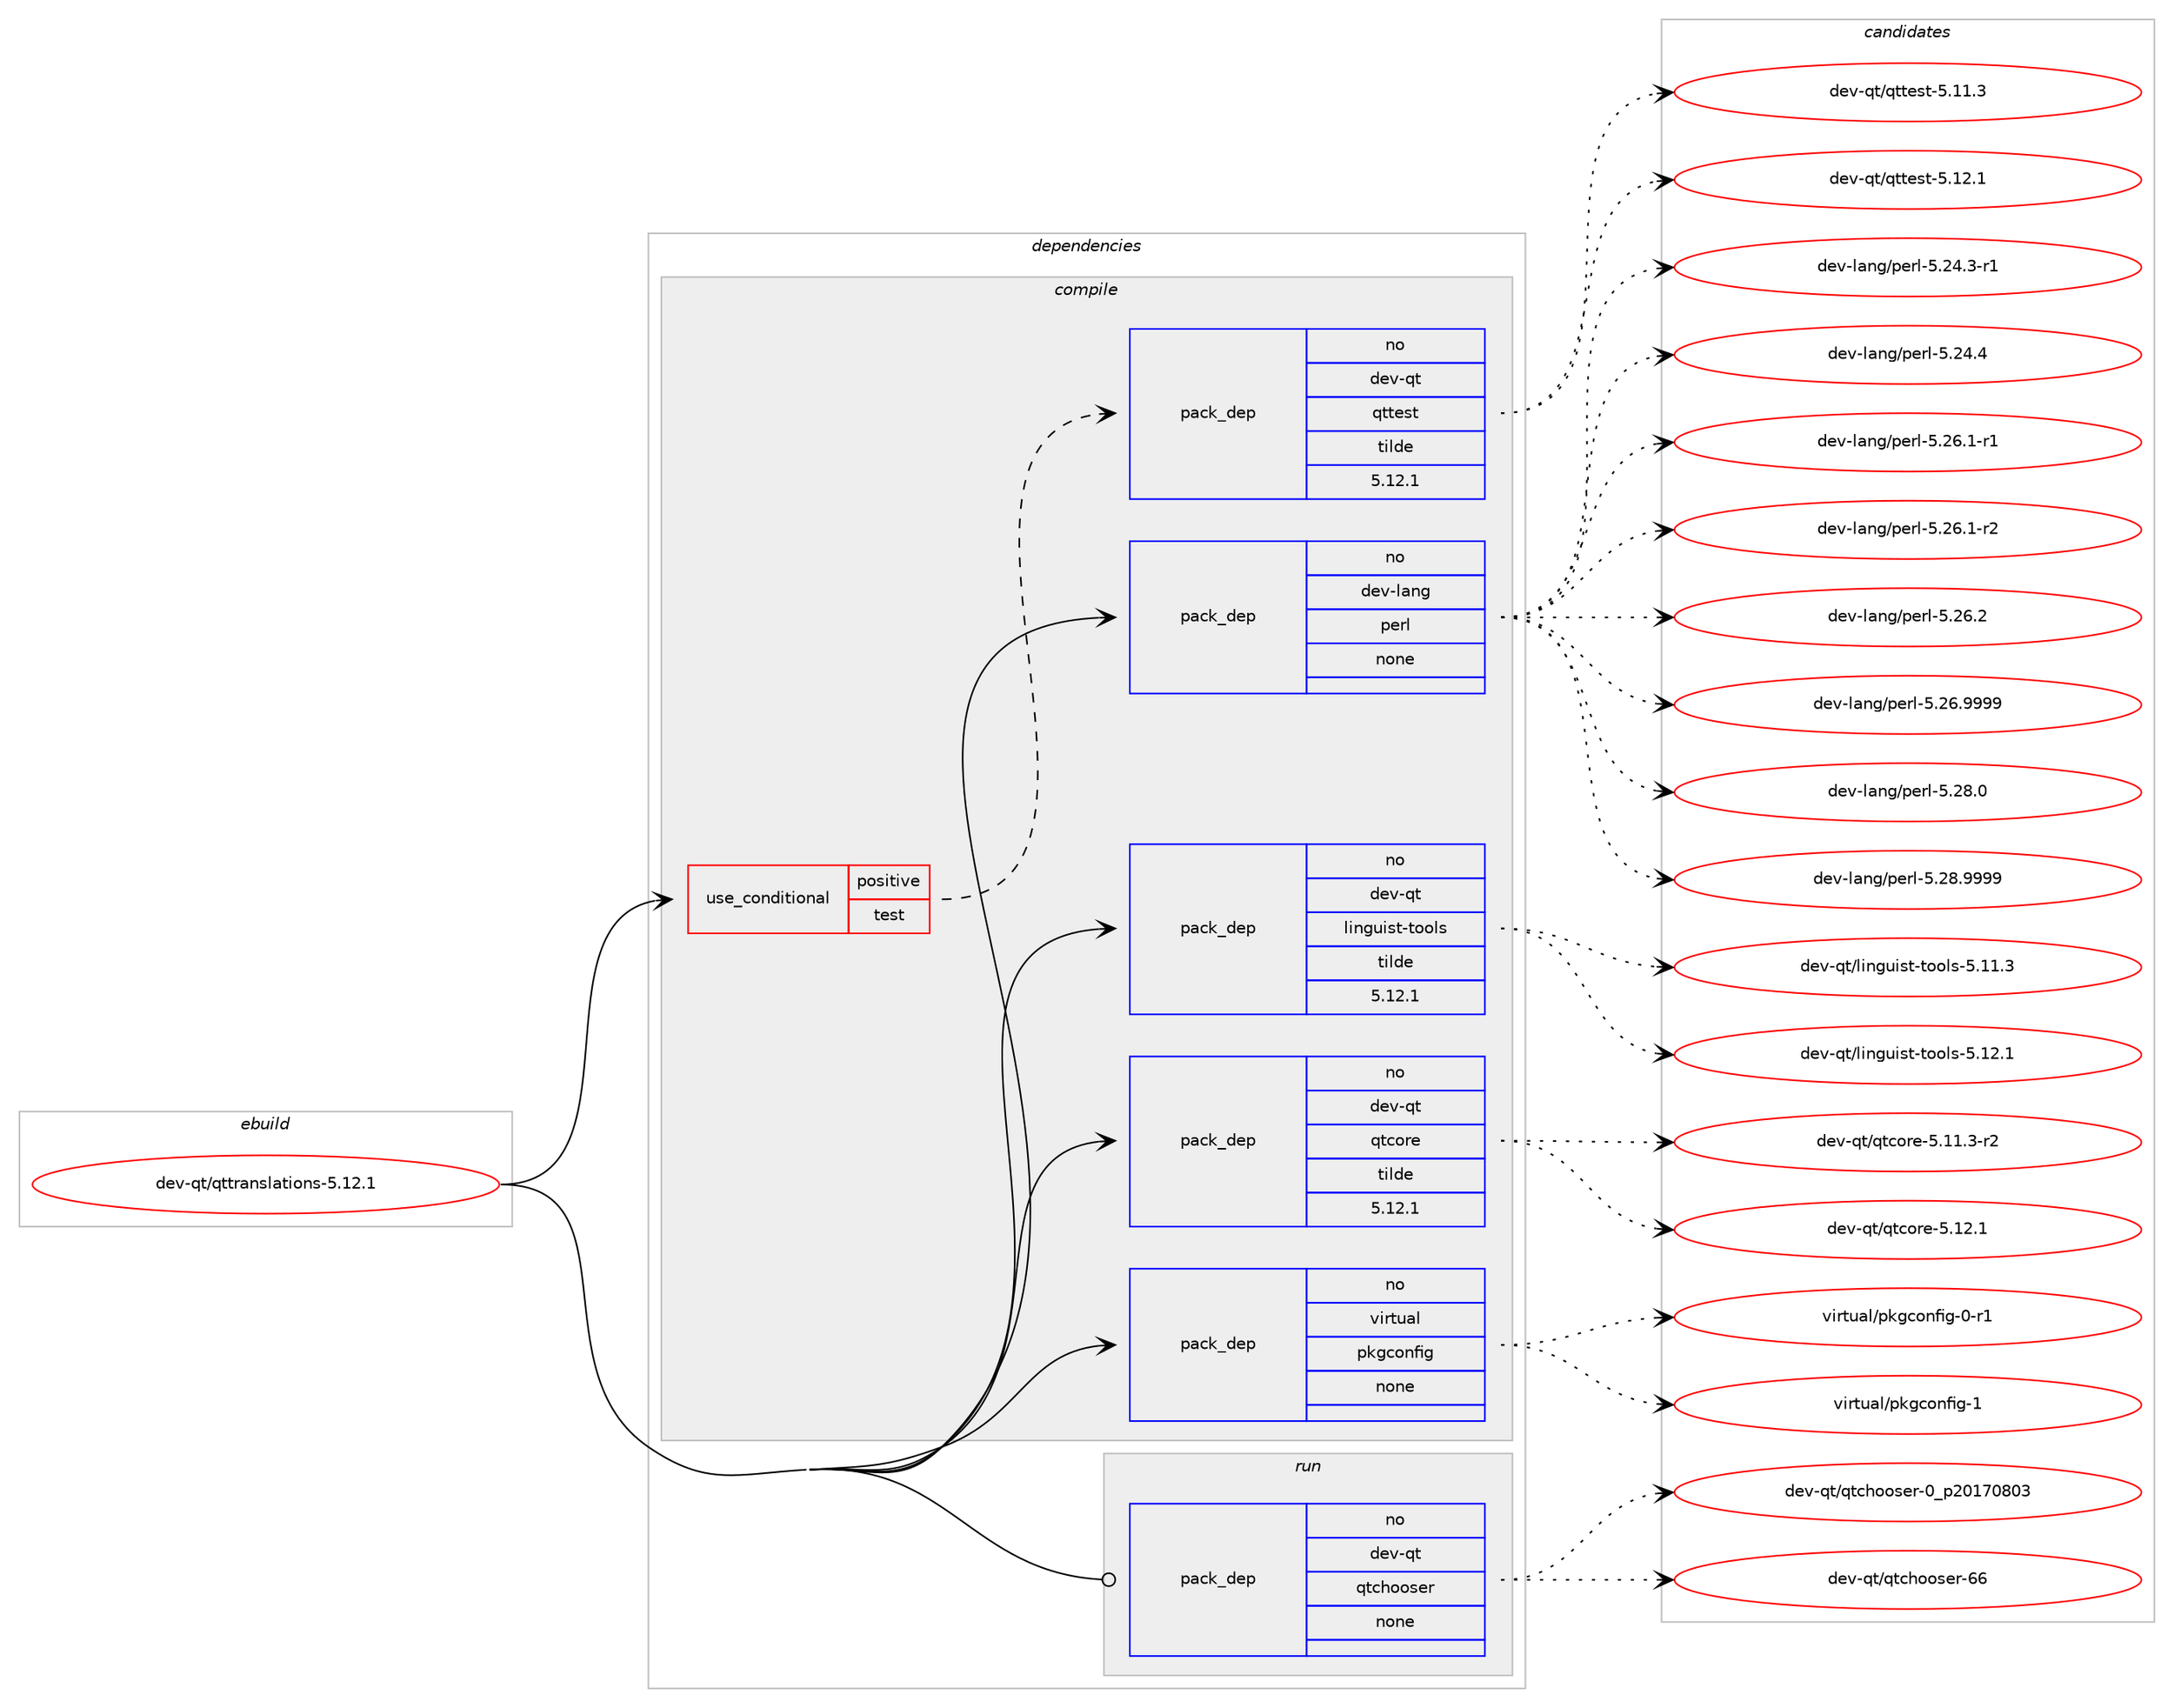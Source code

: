 digraph prolog {

# *************
# Graph options
# *************

newrank=true;
concentrate=true;
compound=true;
graph [rankdir=LR,fontname=Helvetica,fontsize=10,ranksep=1.5];#, ranksep=2.5, nodesep=0.2];
edge  [arrowhead=vee];
node  [fontname=Helvetica,fontsize=10];

# **********
# The ebuild
# **********

subgraph cluster_leftcol {
color=gray;
rank=same;
label=<<i>ebuild</i>>;
id [label="dev-qt/qttranslations-5.12.1", color=red, width=4, href="../dev-qt/qttranslations-5.12.1.svg"];
}

# ****************
# The dependencies
# ****************

subgraph cluster_midcol {
color=gray;
label=<<i>dependencies</i>>;
subgraph cluster_compile {
fillcolor="#eeeeee";
style=filled;
label=<<i>compile</i>>;
subgraph cond387698 {
dependency1450832 [label=<<TABLE BORDER="0" CELLBORDER="1" CELLSPACING="0" CELLPADDING="4"><TR><TD ROWSPAN="3" CELLPADDING="10">use_conditional</TD></TR><TR><TD>positive</TD></TR><TR><TD>test</TD></TR></TABLE>>, shape=none, color=red];
subgraph pack1039758 {
dependency1450833 [label=<<TABLE BORDER="0" CELLBORDER="1" CELLSPACING="0" CELLPADDING="4" WIDTH="220"><TR><TD ROWSPAN="6" CELLPADDING="30">pack_dep</TD></TR><TR><TD WIDTH="110">no</TD></TR><TR><TD>dev-qt</TD></TR><TR><TD>qttest</TD></TR><TR><TD>tilde</TD></TR><TR><TD>5.12.1</TD></TR></TABLE>>, shape=none, color=blue];
}
dependency1450832:e -> dependency1450833:w [weight=20,style="dashed",arrowhead="vee"];
}
id:e -> dependency1450832:w [weight=20,style="solid",arrowhead="vee"];
subgraph pack1039759 {
dependency1450834 [label=<<TABLE BORDER="0" CELLBORDER="1" CELLSPACING="0" CELLPADDING="4" WIDTH="220"><TR><TD ROWSPAN="6" CELLPADDING="30">pack_dep</TD></TR><TR><TD WIDTH="110">no</TD></TR><TR><TD>dev-lang</TD></TR><TR><TD>perl</TD></TR><TR><TD>none</TD></TR><TR><TD></TD></TR></TABLE>>, shape=none, color=blue];
}
id:e -> dependency1450834:w [weight=20,style="solid",arrowhead="vee"];
subgraph pack1039760 {
dependency1450835 [label=<<TABLE BORDER="0" CELLBORDER="1" CELLSPACING="0" CELLPADDING="4" WIDTH="220"><TR><TD ROWSPAN="6" CELLPADDING="30">pack_dep</TD></TR><TR><TD WIDTH="110">no</TD></TR><TR><TD>dev-qt</TD></TR><TR><TD>linguist-tools</TD></TR><TR><TD>tilde</TD></TR><TR><TD>5.12.1</TD></TR></TABLE>>, shape=none, color=blue];
}
id:e -> dependency1450835:w [weight=20,style="solid",arrowhead="vee"];
subgraph pack1039761 {
dependency1450836 [label=<<TABLE BORDER="0" CELLBORDER="1" CELLSPACING="0" CELLPADDING="4" WIDTH="220"><TR><TD ROWSPAN="6" CELLPADDING="30">pack_dep</TD></TR><TR><TD WIDTH="110">no</TD></TR><TR><TD>dev-qt</TD></TR><TR><TD>qtcore</TD></TR><TR><TD>tilde</TD></TR><TR><TD>5.12.1</TD></TR></TABLE>>, shape=none, color=blue];
}
id:e -> dependency1450836:w [weight=20,style="solid",arrowhead="vee"];
subgraph pack1039762 {
dependency1450837 [label=<<TABLE BORDER="0" CELLBORDER="1" CELLSPACING="0" CELLPADDING="4" WIDTH="220"><TR><TD ROWSPAN="6" CELLPADDING="30">pack_dep</TD></TR><TR><TD WIDTH="110">no</TD></TR><TR><TD>virtual</TD></TR><TR><TD>pkgconfig</TD></TR><TR><TD>none</TD></TR><TR><TD></TD></TR></TABLE>>, shape=none, color=blue];
}
id:e -> dependency1450837:w [weight=20,style="solid",arrowhead="vee"];
}
subgraph cluster_compileandrun {
fillcolor="#eeeeee";
style=filled;
label=<<i>compile and run</i>>;
}
subgraph cluster_run {
fillcolor="#eeeeee";
style=filled;
label=<<i>run</i>>;
subgraph pack1039763 {
dependency1450838 [label=<<TABLE BORDER="0" CELLBORDER="1" CELLSPACING="0" CELLPADDING="4" WIDTH="220"><TR><TD ROWSPAN="6" CELLPADDING="30">pack_dep</TD></TR><TR><TD WIDTH="110">no</TD></TR><TR><TD>dev-qt</TD></TR><TR><TD>qtchooser</TD></TR><TR><TD>none</TD></TR><TR><TD></TD></TR></TABLE>>, shape=none, color=blue];
}
id:e -> dependency1450838:w [weight=20,style="solid",arrowhead="odot"];
}
}

# **************
# The candidates
# **************

subgraph cluster_choices {
rank=same;
color=gray;
label=<<i>candidates</i>>;

subgraph choice1039758 {
color=black;
nodesep=1;
choice100101118451131164711311611610111511645534649494651 [label="dev-qt/qttest-5.11.3", color=red, width=4,href="../dev-qt/qttest-5.11.3.svg"];
choice100101118451131164711311611610111511645534649504649 [label="dev-qt/qttest-5.12.1", color=red, width=4,href="../dev-qt/qttest-5.12.1.svg"];
dependency1450833:e -> choice100101118451131164711311611610111511645534649494651:w [style=dotted,weight="100"];
dependency1450833:e -> choice100101118451131164711311611610111511645534649504649:w [style=dotted,weight="100"];
}
subgraph choice1039759 {
color=black;
nodesep=1;
choice100101118451089711010347112101114108455346505246514511449 [label="dev-lang/perl-5.24.3-r1", color=red, width=4,href="../dev-lang/perl-5.24.3-r1.svg"];
choice10010111845108971101034711210111410845534650524652 [label="dev-lang/perl-5.24.4", color=red, width=4,href="../dev-lang/perl-5.24.4.svg"];
choice100101118451089711010347112101114108455346505446494511449 [label="dev-lang/perl-5.26.1-r1", color=red, width=4,href="../dev-lang/perl-5.26.1-r1.svg"];
choice100101118451089711010347112101114108455346505446494511450 [label="dev-lang/perl-5.26.1-r2", color=red, width=4,href="../dev-lang/perl-5.26.1-r2.svg"];
choice10010111845108971101034711210111410845534650544650 [label="dev-lang/perl-5.26.2", color=red, width=4,href="../dev-lang/perl-5.26.2.svg"];
choice10010111845108971101034711210111410845534650544657575757 [label="dev-lang/perl-5.26.9999", color=red, width=4,href="../dev-lang/perl-5.26.9999.svg"];
choice10010111845108971101034711210111410845534650564648 [label="dev-lang/perl-5.28.0", color=red, width=4,href="../dev-lang/perl-5.28.0.svg"];
choice10010111845108971101034711210111410845534650564657575757 [label="dev-lang/perl-5.28.9999", color=red, width=4,href="../dev-lang/perl-5.28.9999.svg"];
dependency1450834:e -> choice100101118451089711010347112101114108455346505246514511449:w [style=dotted,weight="100"];
dependency1450834:e -> choice10010111845108971101034711210111410845534650524652:w [style=dotted,weight="100"];
dependency1450834:e -> choice100101118451089711010347112101114108455346505446494511449:w [style=dotted,weight="100"];
dependency1450834:e -> choice100101118451089711010347112101114108455346505446494511450:w [style=dotted,weight="100"];
dependency1450834:e -> choice10010111845108971101034711210111410845534650544650:w [style=dotted,weight="100"];
dependency1450834:e -> choice10010111845108971101034711210111410845534650544657575757:w [style=dotted,weight="100"];
dependency1450834:e -> choice10010111845108971101034711210111410845534650564648:w [style=dotted,weight="100"];
dependency1450834:e -> choice10010111845108971101034711210111410845534650564657575757:w [style=dotted,weight="100"];
}
subgraph choice1039760 {
color=black;
nodesep=1;
choice10010111845113116471081051101031171051151164511611111110811545534649494651 [label="dev-qt/linguist-tools-5.11.3", color=red, width=4,href="../dev-qt/linguist-tools-5.11.3.svg"];
choice10010111845113116471081051101031171051151164511611111110811545534649504649 [label="dev-qt/linguist-tools-5.12.1", color=red, width=4,href="../dev-qt/linguist-tools-5.12.1.svg"];
dependency1450835:e -> choice10010111845113116471081051101031171051151164511611111110811545534649494651:w [style=dotted,weight="100"];
dependency1450835:e -> choice10010111845113116471081051101031171051151164511611111110811545534649504649:w [style=dotted,weight="100"];
}
subgraph choice1039761 {
color=black;
nodesep=1;
choice100101118451131164711311699111114101455346494946514511450 [label="dev-qt/qtcore-5.11.3-r2", color=red, width=4,href="../dev-qt/qtcore-5.11.3-r2.svg"];
choice10010111845113116471131169911111410145534649504649 [label="dev-qt/qtcore-5.12.1", color=red, width=4,href="../dev-qt/qtcore-5.12.1.svg"];
dependency1450836:e -> choice100101118451131164711311699111114101455346494946514511450:w [style=dotted,weight="100"];
dependency1450836:e -> choice10010111845113116471131169911111410145534649504649:w [style=dotted,weight="100"];
}
subgraph choice1039762 {
color=black;
nodesep=1;
choice11810511411611797108471121071039911111010210510345484511449 [label="virtual/pkgconfig-0-r1", color=red, width=4,href="../virtual/pkgconfig-0-r1.svg"];
choice1181051141161179710847112107103991111101021051034549 [label="virtual/pkgconfig-1", color=red, width=4,href="../virtual/pkgconfig-1.svg"];
dependency1450837:e -> choice11810511411611797108471121071039911111010210510345484511449:w [style=dotted,weight="100"];
dependency1450837:e -> choice1181051141161179710847112107103991111101021051034549:w [style=dotted,weight="100"];
}
subgraph choice1039763 {
color=black;
nodesep=1;
choice1001011184511311647113116991041111111151011144548951125048495548564851 [label="dev-qt/qtchooser-0_p20170803", color=red, width=4,href="../dev-qt/qtchooser-0_p20170803.svg"];
choice100101118451131164711311699104111111115101114455454 [label="dev-qt/qtchooser-66", color=red, width=4,href="../dev-qt/qtchooser-66.svg"];
dependency1450838:e -> choice1001011184511311647113116991041111111151011144548951125048495548564851:w [style=dotted,weight="100"];
dependency1450838:e -> choice100101118451131164711311699104111111115101114455454:w [style=dotted,weight="100"];
}
}

}

